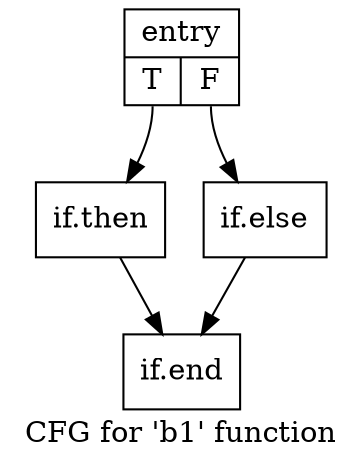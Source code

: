 digraph "CFG for 'b1' function" {
	label="CFG for 'b1' function";

	Node0xf80dd0 [shape=record,label="{entry|{<s0>T|<s1>F}}"];
	Node0xf80dd0:s0 -> Node0xf81780;
	Node0xf80dd0:s1 -> Node0xf81850;
	Node0xf81780 [shape=record,label="{if.then}"];
	Node0xf81780 -> Node0xf81d20;
	Node0xf81850 [shape=record,label="{if.else}"];
	Node0xf81850 -> Node0xf81d20;
	Node0xf81d20 [shape=record,label="{if.end}"];
}
